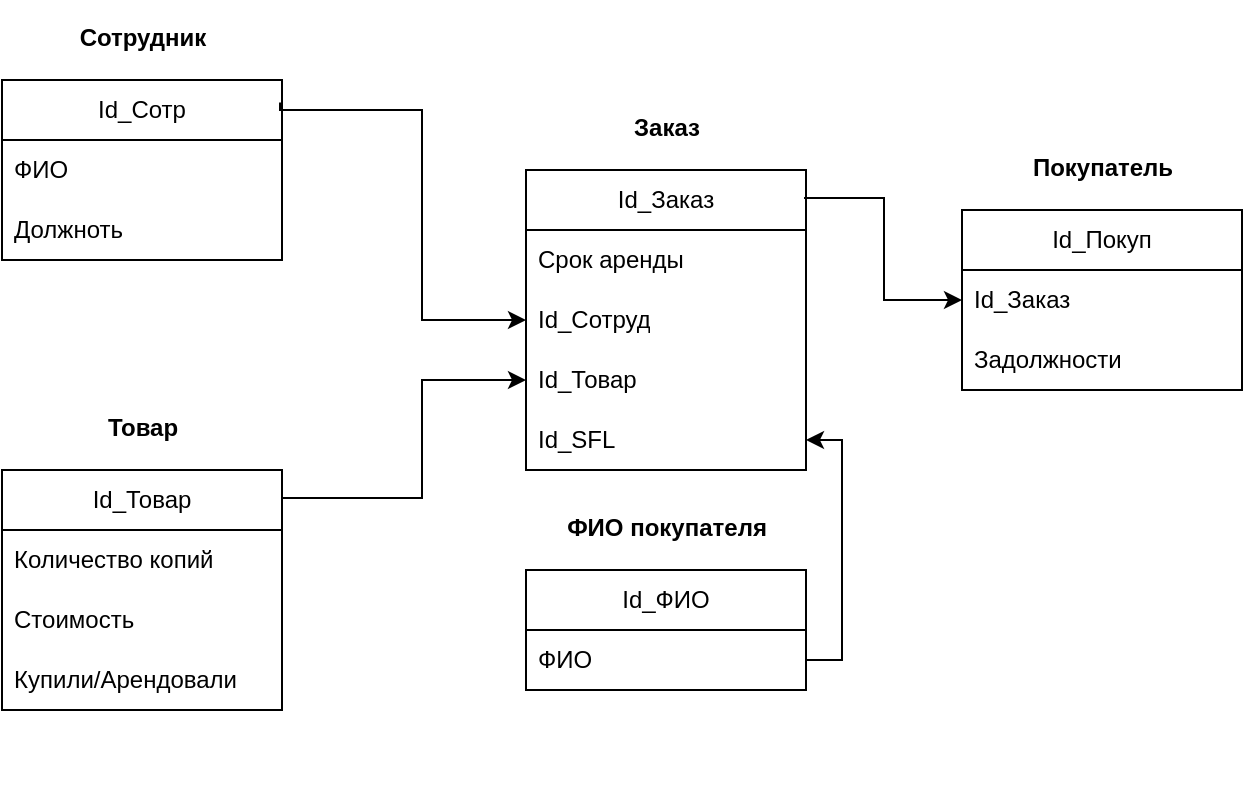 <mxfile version="21.1.5" type="github">
  <diagram name="Page-1" id="mOhzyC1Kx7Mu7vAEdjJq">
    <mxGraphModel dx="1399" dy="839" grid="1" gridSize="10" guides="1" tooltips="1" connect="1" arrows="1" fold="1" page="1" pageScale="1" pageWidth="850" pageHeight="1100" math="0" shadow="0">
      <root>
        <mxCell id="0" />
        <mxCell id="1" parent="0" />
        <mxCell id="jYRJlS_vq1EX9FyME1sq-6" value="" style="group" parent="1" vertex="1" connectable="0">
          <mxGeometry x="80" y="55" width="140" height="160" as="geometry" />
        </mxCell>
        <mxCell id="jYRJlS_vq1EX9FyME1sq-1" value="Id_Сотр" style="swimlane;fontStyle=0;childLayout=stackLayout;horizontal=1;startSize=30;horizontalStack=0;resizeParent=1;resizeParentMax=0;resizeLast=0;collapsible=1;marginBottom=0;whiteSpace=wrap;html=1;" parent="jYRJlS_vq1EX9FyME1sq-6" vertex="1">
          <mxGeometry y="40" width="140" height="90" as="geometry" />
        </mxCell>
        <mxCell id="jYRJlS_vq1EX9FyME1sq-2" value="ФИО" style="text;strokeColor=none;fillColor=none;align=left;verticalAlign=middle;spacingLeft=4;spacingRight=4;overflow=hidden;points=[[0,0.5],[1,0.5]];portConstraint=eastwest;rotatable=0;whiteSpace=wrap;html=1;" parent="jYRJlS_vq1EX9FyME1sq-1" vertex="1">
          <mxGeometry y="30" width="140" height="30" as="geometry" />
        </mxCell>
        <mxCell id="jYRJlS_vq1EX9FyME1sq-3" value="Должноть" style="text;strokeColor=none;fillColor=none;align=left;verticalAlign=middle;spacingLeft=4;spacingRight=4;overflow=hidden;points=[[0,0.5],[1,0.5]];portConstraint=eastwest;rotatable=0;whiteSpace=wrap;html=1;" parent="jYRJlS_vq1EX9FyME1sq-1" vertex="1">
          <mxGeometry y="60" width="140" height="30" as="geometry" />
        </mxCell>
        <mxCell id="jYRJlS_vq1EX9FyME1sq-5" value="&lt;span style=&quot;font-size: 12px;&quot;&gt;Сотрудник&lt;br&gt;&lt;/span&gt;" style="text;strokeColor=none;fillColor=none;html=1;fontSize=24;fontStyle=1;verticalAlign=middle;align=center;" parent="jYRJlS_vq1EX9FyME1sq-6" vertex="1">
          <mxGeometry x="25" width="90" height="30" as="geometry" />
        </mxCell>
        <mxCell id="jYRJlS_vq1EX9FyME1sq-7" value="" style="group" parent="1" vertex="1" connectable="0">
          <mxGeometry x="80" y="250" width="140" height="160" as="geometry" />
        </mxCell>
        <mxCell id="jYRJlS_vq1EX9FyME1sq-8" value="Id_Товар" style="swimlane;fontStyle=0;childLayout=stackLayout;horizontal=1;startSize=30;horizontalStack=0;resizeParent=1;resizeParentMax=0;resizeLast=0;collapsible=1;marginBottom=0;whiteSpace=wrap;html=1;" parent="jYRJlS_vq1EX9FyME1sq-7" vertex="1">
          <mxGeometry y="40" width="140" height="120" as="geometry" />
        </mxCell>
        <mxCell id="jYRJlS_vq1EX9FyME1sq-9" value="Количество копий" style="text;strokeColor=none;fillColor=none;align=left;verticalAlign=middle;spacingLeft=4;spacingRight=4;overflow=hidden;points=[[0,0.5],[1,0.5]];portConstraint=eastwest;rotatable=0;whiteSpace=wrap;html=1;" parent="jYRJlS_vq1EX9FyME1sq-8" vertex="1">
          <mxGeometry y="30" width="140" height="30" as="geometry" />
        </mxCell>
        <mxCell id="jYRJlS_vq1EX9FyME1sq-10" value="Стоимость" style="text;strokeColor=none;fillColor=none;align=left;verticalAlign=middle;spacingLeft=4;spacingRight=4;overflow=hidden;points=[[0,0.5],[1,0.5]];portConstraint=eastwest;rotatable=0;whiteSpace=wrap;html=1;" parent="jYRJlS_vq1EX9FyME1sq-8" vertex="1">
          <mxGeometry y="60" width="140" height="30" as="geometry" />
        </mxCell>
        <mxCell id="jYRJlS_vq1EX9FyME1sq-11" value="Купили/Арендовали" style="text;strokeColor=none;fillColor=none;align=left;verticalAlign=middle;spacingLeft=4;spacingRight=4;overflow=hidden;points=[[0,0.5],[1,0.5]];portConstraint=eastwest;rotatable=0;whiteSpace=wrap;html=1;" parent="jYRJlS_vq1EX9FyME1sq-8" vertex="1">
          <mxGeometry y="90" width="140" height="30" as="geometry" />
        </mxCell>
        <mxCell id="jYRJlS_vq1EX9FyME1sq-12" value="&lt;span style=&quot;font-size: 12px;&quot;&gt;Товар&lt;br&gt;&lt;/span&gt;" style="text;strokeColor=none;fillColor=none;html=1;fontSize=24;fontStyle=1;verticalAlign=middle;align=center;" parent="jYRJlS_vq1EX9FyME1sq-7" vertex="1">
          <mxGeometry x="25" width="90" height="30" as="geometry" />
        </mxCell>
        <mxCell id="jYRJlS_vq1EX9FyME1sq-13" value="" style="group" parent="1" vertex="1" connectable="0">
          <mxGeometry x="560" y="120" width="140" height="160" as="geometry" />
        </mxCell>
        <mxCell id="jYRJlS_vq1EX9FyME1sq-14" value="Id_Покуп" style="swimlane;fontStyle=0;childLayout=stackLayout;horizontal=1;startSize=30;horizontalStack=0;resizeParent=1;resizeParentMax=0;resizeLast=0;collapsible=1;marginBottom=0;whiteSpace=wrap;html=1;" parent="jYRJlS_vq1EX9FyME1sq-13" vertex="1">
          <mxGeometry y="40" width="140" height="90" as="geometry" />
        </mxCell>
        <mxCell id="jYRJlS_vq1EX9FyME1sq-16" value="Id_Заказ" style="text;strokeColor=none;fillColor=none;align=left;verticalAlign=middle;spacingLeft=4;spacingRight=4;overflow=hidden;points=[[0,0.5],[1,0.5]];portConstraint=eastwest;rotatable=0;whiteSpace=wrap;html=1;" parent="jYRJlS_vq1EX9FyME1sq-14" vertex="1">
          <mxGeometry y="30" width="140" height="30" as="geometry" />
        </mxCell>
        <mxCell id="jYRJlS_vq1EX9FyME1sq-17" value="Задолжности" style="text;strokeColor=none;fillColor=none;align=left;verticalAlign=middle;spacingLeft=4;spacingRight=4;overflow=hidden;points=[[0,0.5],[1,0.5]];portConstraint=eastwest;rotatable=0;whiteSpace=wrap;html=1;" parent="jYRJlS_vq1EX9FyME1sq-14" vertex="1">
          <mxGeometry y="60" width="140" height="30" as="geometry" />
        </mxCell>
        <mxCell id="jYRJlS_vq1EX9FyME1sq-18" value="&lt;span style=&quot;font-size: 12px;&quot;&gt;Покупатель&lt;br&gt;&lt;/span&gt;" style="text;strokeColor=none;fillColor=none;html=1;fontSize=24;fontStyle=1;verticalAlign=middle;align=center;" parent="jYRJlS_vq1EX9FyME1sq-13" vertex="1">
          <mxGeometry x="25" width="90" height="30" as="geometry" />
        </mxCell>
        <mxCell id="jYRJlS_vq1EX9FyME1sq-19" value="" style="group" parent="1" vertex="1" connectable="0">
          <mxGeometry x="342" y="100" width="140" height="160" as="geometry" />
        </mxCell>
        <mxCell id="jYRJlS_vq1EX9FyME1sq-20" value="Id_Заказ" style="swimlane;fontStyle=0;childLayout=stackLayout;horizontal=1;startSize=30;horizontalStack=0;resizeParent=1;resizeParentMax=0;resizeLast=0;collapsible=1;marginBottom=0;whiteSpace=wrap;html=1;" parent="jYRJlS_vq1EX9FyME1sq-19" vertex="1">
          <mxGeometry y="40" width="140" height="150" as="geometry" />
        </mxCell>
        <mxCell id="jYRJlS_vq1EX9FyME1sq-30" value="Срок аренды" style="text;strokeColor=none;fillColor=none;align=left;verticalAlign=middle;spacingLeft=4;spacingRight=4;overflow=hidden;points=[[0,0.5],[1,0.5]];portConstraint=eastwest;rotatable=0;whiteSpace=wrap;html=1;" parent="jYRJlS_vq1EX9FyME1sq-20" vertex="1">
          <mxGeometry y="30" width="140" height="30" as="geometry" />
        </mxCell>
        <mxCell id="jYRJlS_vq1EX9FyME1sq-22" value="Id_Сотруд" style="text;strokeColor=none;fillColor=none;align=left;verticalAlign=middle;spacingLeft=4;spacingRight=4;overflow=hidden;points=[[0,0.5],[1,0.5]];portConstraint=eastwest;rotatable=0;whiteSpace=wrap;html=1;" parent="jYRJlS_vq1EX9FyME1sq-20" vertex="1">
          <mxGeometry y="60" width="140" height="30" as="geometry" />
        </mxCell>
        <mxCell id="jYRJlS_vq1EX9FyME1sq-23" value="Id_Товар" style="text;strokeColor=none;fillColor=none;align=left;verticalAlign=middle;spacingLeft=4;spacingRight=4;overflow=hidden;points=[[0,0.5],[1,0.5]];portConstraint=eastwest;rotatable=0;whiteSpace=wrap;html=1;" parent="jYRJlS_vq1EX9FyME1sq-20" vertex="1">
          <mxGeometry y="90" width="140" height="30" as="geometry" />
        </mxCell>
        <mxCell id="lt_nbPyTuXCbQtnYizPm-9" value="Id_SFL" style="text;strokeColor=none;fillColor=none;align=left;verticalAlign=middle;spacingLeft=4;spacingRight=4;overflow=hidden;points=[[0,0.5],[1,0.5]];portConstraint=eastwest;rotatable=0;whiteSpace=wrap;html=1;" vertex="1" parent="jYRJlS_vq1EX9FyME1sq-20">
          <mxGeometry y="120" width="140" height="30" as="geometry" />
        </mxCell>
        <mxCell id="jYRJlS_vq1EX9FyME1sq-24" value="&lt;span style=&quot;font-size: 12px;&quot;&gt;Заказ&lt;br&gt;&lt;/span&gt;" style="text;strokeColor=none;fillColor=none;html=1;fontSize=24;fontStyle=1;verticalAlign=middle;align=center;" parent="jYRJlS_vq1EX9FyME1sq-19" vertex="1">
          <mxGeometry x="25" width="90" height="30" as="geometry" />
        </mxCell>
        <mxCell id="jYRJlS_vq1EX9FyME1sq-27" style="edgeStyle=orthogonalEdgeStyle;rounded=0;orthogonalLoop=1;jettySize=auto;html=1;entryX=0;entryY=0.5;entryDx=0;entryDy=0;exitX=0.993;exitY=0.125;exitDx=0;exitDy=0;exitPerimeter=0;" parent="1" source="jYRJlS_vq1EX9FyME1sq-1" target="jYRJlS_vq1EX9FyME1sq-22" edge="1">
          <mxGeometry relative="1" as="geometry">
            <Array as="points">
              <mxPoint x="219" y="110" />
              <mxPoint x="290" y="110" />
              <mxPoint x="290" y="215" />
            </Array>
          </mxGeometry>
        </mxCell>
        <mxCell id="jYRJlS_vq1EX9FyME1sq-28" style="edgeStyle=orthogonalEdgeStyle;rounded=0;orthogonalLoop=1;jettySize=auto;html=1;entryX=0;entryY=0.5;entryDx=0;entryDy=0;exitX=1;exitY=0.117;exitDx=0;exitDy=0;exitPerimeter=0;" parent="1" source="jYRJlS_vq1EX9FyME1sq-8" target="jYRJlS_vq1EX9FyME1sq-23" edge="1">
          <mxGeometry relative="1" as="geometry">
            <mxPoint x="490" y="257" as="sourcePoint" />
            <Array as="points">
              <mxPoint x="290" y="304" />
              <mxPoint x="290" y="245" />
            </Array>
          </mxGeometry>
        </mxCell>
        <mxCell id="lt_nbPyTuXCbQtnYizPm-1" value="" style="endArrow=classic;html=1;rounded=0;exitX=0.993;exitY=0.093;exitDx=0;exitDy=0;exitPerimeter=0;entryX=0;entryY=0.5;entryDx=0;entryDy=0;edgeStyle=orthogonalEdgeStyle;" edge="1" parent="1" source="jYRJlS_vq1EX9FyME1sq-20" target="jYRJlS_vq1EX9FyME1sq-16">
          <mxGeometry width="50" height="50" relative="1" as="geometry">
            <mxPoint x="570" y="60" as="sourcePoint" />
            <mxPoint x="620" y="10" as="targetPoint" />
          </mxGeometry>
        </mxCell>
        <mxCell id="lt_nbPyTuXCbQtnYizPm-4" value="" style="group" vertex="1" connectable="0" parent="1">
          <mxGeometry x="342" y="300" width="140" height="160" as="geometry" />
        </mxCell>
        <mxCell id="lt_nbPyTuXCbQtnYizPm-5" value="Id_ФИО" style="swimlane;fontStyle=0;childLayout=stackLayout;horizontal=1;startSize=30;horizontalStack=0;resizeParent=1;resizeParentMax=0;resizeLast=0;collapsible=1;marginBottom=0;whiteSpace=wrap;html=1;" vertex="1" parent="lt_nbPyTuXCbQtnYizPm-4">
          <mxGeometry y="40" width="140" height="60" as="geometry" />
        </mxCell>
        <mxCell id="lt_nbPyTuXCbQtnYizPm-6" value="ФИО" style="text;strokeColor=none;fillColor=none;align=left;verticalAlign=middle;spacingLeft=4;spacingRight=4;overflow=hidden;points=[[0,0.5],[1,0.5]];portConstraint=eastwest;rotatable=0;whiteSpace=wrap;html=1;" vertex="1" parent="lt_nbPyTuXCbQtnYizPm-5">
          <mxGeometry y="30" width="140" height="30" as="geometry" />
        </mxCell>
        <mxCell id="lt_nbPyTuXCbQtnYizPm-8" value="&lt;span style=&quot;font-size: 12px;&quot;&gt;ФИО покупателя&lt;br&gt;&lt;/span&gt;" style="text;strokeColor=none;fillColor=none;html=1;fontSize=24;fontStyle=1;verticalAlign=middle;align=center;" vertex="1" parent="lt_nbPyTuXCbQtnYizPm-4">
          <mxGeometry x="25" width="90" height="30" as="geometry" />
        </mxCell>
        <mxCell id="lt_nbPyTuXCbQtnYizPm-10" style="edgeStyle=orthogonalEdgeStyle;rounded=0;orthogonalLoop=1;jettySize=auto;html=1;entryX=1;entryY=0.5;entryDx=0;entryDy=0;" edge="1" parent="1" source="lt_nbPyTuXCbQtnYizPm-6" target="lt_nbPyTuXCbQtnYizPm-9">
          <mxGeometry relative="1" as="geometry">
            <Array as="points">
              <mxPoint x="500" y="385" />
              <mxPoint x="500" y="275" />
            </Array>
          </mxGeometry>
        </mxCell>
      </root>
    </mxGraphModel>
  </diagram>
</mxfile>
